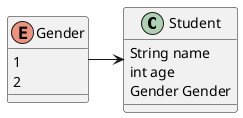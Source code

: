 @startuml

class Student{
    String name
    int age
    Gender Gender
}  

enum Gender{
    1
    2
}

Gender -> Student

@enduml